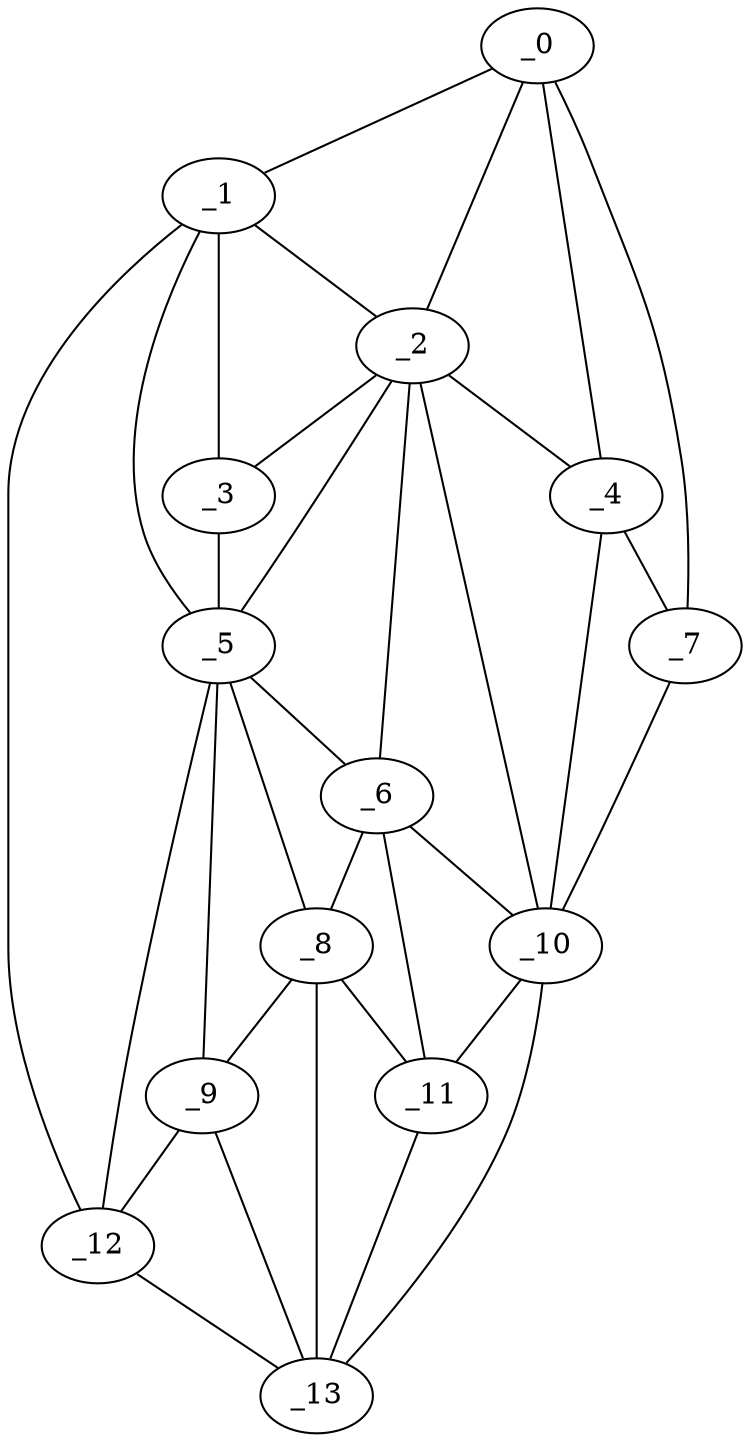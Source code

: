 graph "obj52__105.gxl" {
	_0	 [x=41,
		y=38];
	_1	 [x=44,
		y=121];
	_0 -- _1	 [valence=1];
	_2	 [x=46,
		y=53];
	_0 -- _2	 [valence=2];
	_4	 [x=50,
		y=36];
	_0 -- _4	 [valence=1];
	_7	 [x=72,
		y=2];
	_0 -- _7	 [valence=1];
	_1 -- _2	 [valence=2];
	_3	 [x=47,
		y=112];
	_1 -- _3	 [valence=1];
	_5	 [x=50,
		y=108];
	_1 -- _5	 [valence=2];
	_12	 [x=89,
		y=121];
	_1 -- _12	 [valence=1];
	_2 -- _3	 [valence=2];
	_2 -- _4	 [valence=2];
	_2 -- _5	 [valence=1];
	_6	 [x=57,
		y=99];
	_2 -- _6	 [valence=2];
	_10	 [x=88,
		y=68];
	_2 -- _10	 [valence=2];
	_3 -- _5	 [valence=2];
	_4 -- _7	 [valence=2];
	_4 -- _10	 [valence=1];
	_5 -- _6	 [valence=2];
	_8	 [x=79,
		y=102];
	_5 -- _8	 [valence=2];
	_9	 [x=87,
		y=112];
	_5 -- _9	 [valence=1];
	_5 -- _12	 [valence=1];
	_6 -- _8	 [valence=2];
	_6 -- _10	 [valence=1];
	_11	 [x=88,
		y=82];
	_6 -- _11	 [valence=2];
	_7 -- _10	 [valence=1];
	_8 -- _9	 [valence=2];
	_8 -- _11	 [valence=2];
	_13	 [x=90,
		y=100];
	_8 -- _13	 [valence=1];
	_9 -- _12	 [valence=2];
	_9 -- _13	 [valence=1];
	_10 -- _11	 [valence=2];
	_10 -- _13	 [valence=1];
	_11 -- _13	 [valence=2];
	_12 -- _13	 [valence=1];
}
